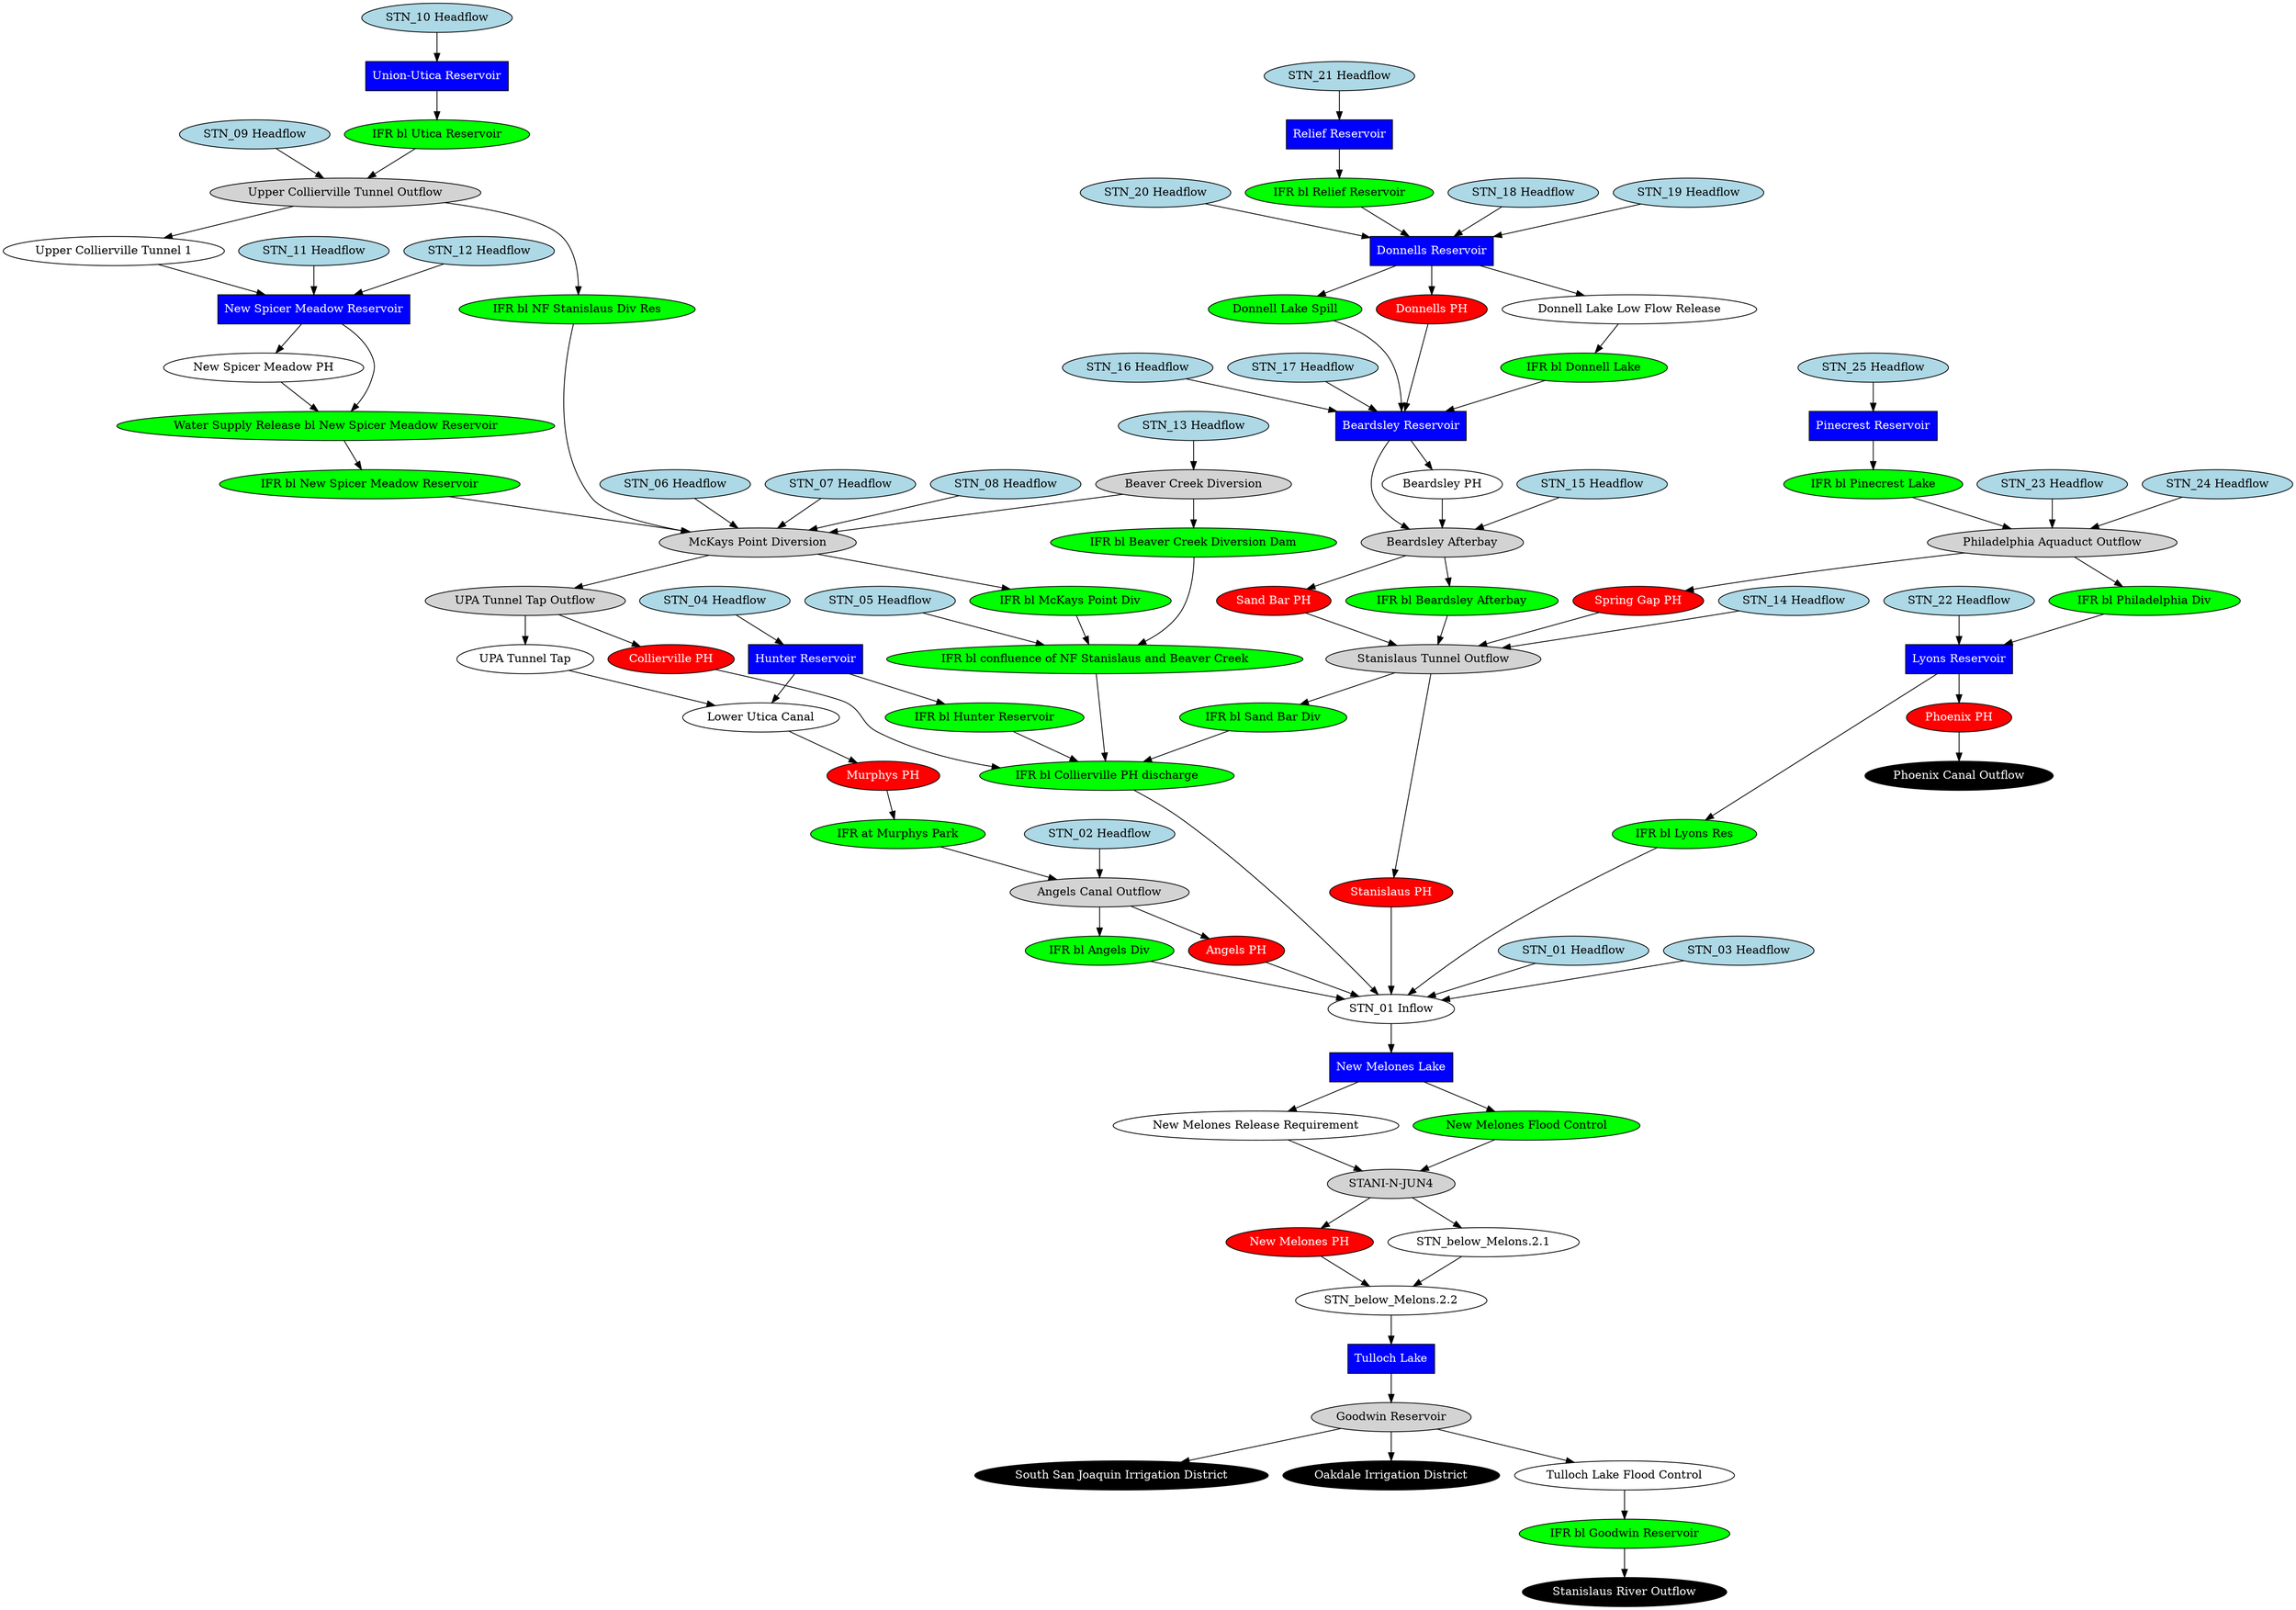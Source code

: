 // stanislaus
digraph stanislaus {
	"Angels PH" [fillcolor=red fontcolor=white shape=oval style=filled]
	"Angels Canal Outflow" [fillcolor=lightgrey fontcolor=black shape=oval style=filled]
	"Beardsley Reservoir" [fillcolor=blue fontcolor=white shape=rect style=filled]
	"Beardsley PH" [fillcolor=white fontcolor=black shape=oval style=filled]
	"Beaver Creek Diversion" [fillcolor=lightgrey fontcolor=black shape=oval style=filled]
	"Collierville PH" [fillcolor=red fontcolor=white shape=oval style=filled]
	"Donnells PH" [fillcolor=red fontcolor=white shape=oval style=filled]
	"Donnells Reservoir" [fillcolor=blue fontcolor=white shape=rect style=filled]
	"Donnell Lake Low Flow Release" [fillcolor=white fontcolor=black shape=oval style=filled]
	"IFR bl Angels Div" [fillcolor=green fontcolor=black shape=oval style=filled]
	"IFR bl Collierville PH discharge" [fillcolor=green fontcolor=black shape=oval style=filled]
	"IFR at Murphys Park" [fillcolor=green fontcolor=black shape=oval style=filled]
	"IFR bl Donnell Lake" [fillcolor=green fontcolor=black shape=oval style=filled]
	"IFR bl Hunter Reservoir" [fillcolor=green fontcolor=black shape=oval style=filled]
	"IFR bl Lyons Res" [fillcolor=green fontcolor=black shape=oval style=filled]
	"IFR bl McKays Point Div" [fillcolor=green fontcolor=black shape=oval style=filled]
	"Water Supply Release bl New Spicer Meadow Reservoir" [fillcolor=green fontcolor=black shape=oval style=filled]
	"IFR bl New Spicer Meadow Reservoir" [fillcolor=green fontcolor=black shape=oval style=filled]
	"IFR bl Philadelphia Div" [fillcolor=green fontcolor=black shape=oval style=filled]
	"IFR bl Relief Reservoir" [fillcolor=green fontcolor=black shape=oval style=filled]
	"IFR bl Sand Bar Div" [fillcolor=green fontcolor=black shape=oval style=filled]
	"IFR bl NF Stanislaus Div Res" [fillcolor=green fontcolor=black shape=oval style=filled]
	"IFR bl Beaver Creek Diversion Dam" [fillcolor=green fontcolor=black shape=oval style=filled]
	"IFR bl confluence of NF Stanislaus and Beaver Creek" [fillcolor=green fontcolor=black shape=oval style=filled]
	"IFR bl Goodwin Reservoir" [fillcolor=green fontcolor=black shape=oval style=filled]
	"IFR bl Pinecrest Lake" [fillcolor=green fontcolor=black shape=oval style=filled]
	"IFR bl Utica Reservoir" [fillcolor=green fontcolor=black shape=oval style=filled]
	"IFR bl Beardsley Afterbay" [fillcolor=green fontcolor=black shape=oval style=filled]
	"Hunter Reservoir" [fillcolor=blue fontcolor=white shape=rect style=filled]
	"Lyons Reservoir" [fillcolor=blue fontcolor=white shape=rect style=filled]
	"McKays Point Diversion" [fillcolor=lightgrey fontcolor=black shape=oval style=filled]
	"Murphys PH" [fillcolor=red fontcolor=white shape=oval style=filled]
	"New Melones Lake" [fillcolor=blue fontcolor=white shape=rect style=filled]
	"New Melones PH" [fillcolor=red fontcolor=white shape=oval style=filled]
	"New Spicer Meadow Reservoir" [fillcolor=blue fontcolor=white shape=rect style=filled]
	"New Spicer Meadow PH" [fillcolor=white fontcolor=black shape=oval style=filled]
	"Philadelphia Aquaduct Outflow" [fillcolor=lightgrey fontcolor=black shape=oval style=filled]
	"Phoenix Canal Outflow" [fillcolor=black fontcolor=white shape=oval style=filled]
	"Phoenix PH" [fillcolor=red fontcolor=white shape=oval style=filled]
	"Pinecrest Reservoir" [fillcolor=blue fontcolor=white shape=rect style=filled]
	"Relief Reservoir" [fillcolor=blue fontcolor=white shape=rect style=filled]
	"Sand Bar PH" [fillcolor=red fontcolor=white shape=oval style=filled]
	"Beardsley Afterbay" [fillcolor=lightgrey fontcolor=black shape=oval style=filled]
	"Spring Gap PH" [fillcolor=red fontcolor=white shape=oval style=filled]
	"Stanislaus PH" [fillcolor=red fontcolor=white shape=oval style=filled]
	"Stanislaus Tunnel Outflow" [fillcolor=lightgrey fontcolor=black shape=oval style=filled]
	"South San Joaquin Irrigation District" [fillcolor=black fontcolor=white shape=oval style=filled]
	"Oakdale Irrigation District" [fillcolor=black fontcolor=white shape=oval style=filled]
	"Stanislaus River Outflow" [fillcolor=black fontcolor=white shape=oval style=filled]
	"STN_01 Headflow" [fillcolor=lightblue fontcolor=black shape=oval style=filled]
	"STN_01 Inflow" [fillcolor=white fontcolor=black shape=oval style=filled]
	"STN_02 Headflow" [fillcolor=lightblue fontcolor=black shape=oval style=filled]
	"STN_03 Headflow" [fillcolor=lightblue fontcolor=black shape=oval style=filled]
	"STN_04 Headflow" [fillcolor=lightblue fontcolor=black shape=oval style=filled]
	"STN_05 Headflow" [fillcolor=lightblue fontcolor=black shape=oval style=filled]
	"STN_06 Headflow" [fillcolor=lightblue fontcolor=black shape=oval style=filled]
	"STN_07 Headflow" [fillcolor=lightblue fontcolor=black shape=oval style=filled]
	"STN_08 Headflow" [fillcolor=lightblue fontcolor=black shape=oval style=filled]
	"STN_09 Headflow" [fillcolor=lightblue fontcolor=black shape=oval style=filled]
	"STN_10 Headflow" [fillcolor=lightblue fontcolor=black shape=oval style=filled]
	"STN_11 Headflow" [fillcolor=lightblue fontcolor=black shape=oval style=filled]
	"STN_12 Headflow" [fillcolor=lightblue fontcolor=black shape=oval style=filled]
	"STN_13 Headflow" [fillcolor=lightblue fontcolor=black shape=oval style=filled]
	"STN_14 Headflow" [fillcolor=lightblue fontcolor=black shape=oval style=filled]
	"STN_15 Headflow" [fillcolor=lightblue fontcolor=black shape=oval style=filled]
	"STN_16 Headflow" [fillcolor=lightblue fontcolor=black shape=oval style=filled]
	"STN_17 Headflow" [fillcolor=lightblue fontcolor=black shape=oval style=filled]
	"STN_18 Headflow" [fillcolor=lightblue fontcolor=black shape=oval style=filled]
	"STN_19 Headflow" [fillcolor=lightblue fontcolor=black shape=oval style=filled]
	"STN_20 Headflow" [fillcolor=lightblue fontcolor=black shape=oval style=filled]
	"STN_21 Headflow" [fillcolor=lightblue fontcolor=black shape=oval style=filled]
	"STN_22 Headflow" [fillcolor=lightblue fontcolor=black shape=oval style=filled]
	"STN_23 Headflow" [fillcolor=lightblue fontcolor=black shape=oval style=filled]
	"STN_24 Headflow" [fillcolor=lightblue fontcolor=black shape=oval style=filled]
	"STN_25 Headflow" [fillcolor=lightblue fontcolor=black shape=oval style=filled]
	"Tulloch Lake" [fillcolor=blue fontcolor=white shape=rect style=filled]
	"Tulloch Lake Flood Control" [fillcolor=white fontcolor=black shape=oval style=filled]
	"Donnell Lake Spill" [fillcolor=green fontcolor=black shape=oval style=filled]
	"Goodwin Reservoir" [fillcolor=lightgrey fontcolor=black shape=oval style=filled]
	"Union-Utica Reservoir" [fillcolor=blue fontcolor=white shape=rect style=filled]
	"Lower Utica Canal" [fillcolor=white fontcolor=black shape=oval style=filled]
	"UPA Tunnel Tap" [fillcolor=white fontcolor=black shape=oval style=filled]
	"UPA Tunnel Tap Outflow" [fillcolor=lightgrey fontcolor=black shape=oval style=filled]
	"Upper Collierville Tunnel Outflow" [fillcolor=lightgrey fontcolor=black shape=oval style=filled]
	"Upper Collierville Tunnel 1" [fillcolor=white fontcolor=black shape=oval style=filled]
	"New Melones Release Requirement" [fillcolor=white fontcolor=black shape=oval style=filled]
	"New Melones Flood Control" [fillcolor=green fontcolor=black shape=oval style=filled]
	"STN_below_Melons.2.1" [fillcolor=white fontcolor=black shape=oval style=filled]
	"STN_below_Melons.2.2" [fillcolor=white fontcolor=black shape=oval style=filled]
	"STANI-N-JUN4" [fillcolor=lightgrey fontcolor=black shape=oval style=filled]
	"Angels Canal Outflow" -> "Angels PH"
	"Angels Canal Outflow" -> "IFR bl Angels Div"
	"Donnells Reservoir" -> "Donnells PH"
	"Donnells Reservoir" -> "Donnell Lake Low Flow Release"
	"Donnell Lake Low Flow Release" -> "IFR bl Donnell Lake"
	"Donnells Reservoir" -> "Donnell Lake Spill"
	"Upper Collierville Tunnel Outflow" -> "IFR bl NF Stanislaus Div Res"
	"McKays Point Diversion" -> "UPA Tunnel Tap Outflow"
	"Hunter Reservoir" -> "IFR bl Hunter Reservoir"
	"Water Supply Release bl New Spicer Meadow Reservoir" -> "IFR bl New Spicer Meadow Reservoir"
	"New Spicer Meadow Reservoir" -> "New Spicer Meadow PH"
	"Philadelphia Aquaduct Outflow" -> "Spring Gap PH"
	"Pinecrest Reservoir" -> "IFR bl Pinecrest Lake"
	"Relief Reservoir" -> "IFR bl Relief Reservoir"
	"Beardsley Afterbay" -> "Sand Bar PH"
	"Stanislaus Tunnel Outflow" -> "Stanislaus PH"
	"STN_01 Headflow" -> "STN_01 Inflow"
	"McKays Point Diversion" -> "IFR bl McKays Point Div"
	"Union-Utica Reservoir" -> "IFR bl Utica Reservoir"
	"Beardsley Afterbay" -> "IFR bl Beardsley Afterbay"
	"Beardsley Reservoir" -> "Beardsley PH"
	"UPA Tunnel Tap Outflow" -> "UPA Tunnel Tap"
	"Lower Utica Canal" -> "Murphys PH"
	"UPA Tunnel Tap Outflow" -> "Collierville PH"
	"Stanislaus Tunnel Outflow" -> "IFR bl Sand Bar Div"
	"Lyons Reservoir" -> "IFR bl Lyons Res"
	"Goodwin Reservoir" -> "Oakdale Irrigation District"
	"Goodwin Reservoir" -> "South San Joaquin Irrigation District"
	"Goodwin Reservoir" -> "Tulloch Lake Flood Control"
	"Tulloch Lake Flood Control" -> "IFR bl Goodwin Reservoir"
	"New Melones Lake" -> "New Melones Release Requirement"
	"STANI-N-JUN4" -> "STN_below_Melons.2.1"
	"STN_01 Inflow" -> "New Melones Lake"
	"Upper Collierville Tunnel Outflow" -> "Upper Collierville Tunnel 1"
	"Angels PH" -> "STN_01 Inflow"
	"IFR bl Angels Div" -> "STN_01 Inflow"
	"IFR bl Beaver Creek Diversion Dam" -> "IFR bl confluence of NF Stanislaus and Beaver Creek"
	"Beaver Creek Diversion" -> "IFR bl Beaver Creek Diversion Dam"
	"Beaver Creek Diversion" -> "McKays Point Diversion"
	"Phoenix PH" -> "Phoenix Canal Outflow"
	"New Spicer Meadow Reservoir" -> "Water Supply Release bl New Spicer Meadow Reservoir"
	"New Spicer Meadow PH" -> "Water Supply Release bl New Spicer Meadow Reservoir"
	"Murphys PH" -> "IFR at Murphys Park"
	"IFR bl Sand Bar Div" -> "IFR bl Collierville PH discharge"
	"IFR bl Hunter Reservoir" -> "IFR bl Collierville PH discharge"
	"IFR bl confluence of NF Stanislaus and Beaver Creek" -> "IFR bl Collierville PH discharge"
	"Sand Bar PH" -> "Stanislaus Tunnel Outflow"
	"Philadelphia Aquaduct Outflow" -> "IFR bl Philadelphia Div"
	"IFR bl Lyons Res" -> "STN_01 Inflow"
	"IFR bl Goodwin Reservoir" -> "Stanislaus River Outflow"
	"STN_02 Headflow" -> "Angels Canal Outflow"
	"IFR at Murphys Park" -> "Angels Canal Outflow"
	"IFR bl Collierville PH discharge" -> "STN_01 Inflow"
	"STN_03 Headflow" -> "STN_01 Inflow"
	"STN_04 Headflow" -> "Hunter Reservoir"
	"STN_05 Headflow" -> "IFR bl confluence of NF Stanislaus and Beaver Creek"
	"IFR bl McKays Point Div" -> "IFR bl confluence of NF Stanislaus and Beaver Creek"
	"STN_06 Headflow" -> "McKays Point Diversion"
	"STN_07 Headflow" -> "McKays Point Diversion"
	"IFR bl New Spicer Meadow Reservoir" -> "McKays Point Diversion"
	"STN_08 Headflow" -> "McKays Point Diversion"
	"IFR bl NF Stanislaus Div Res" -> "McKays Point Diversion"
	"STN_09 Headflow" -> "Upper Collierville Tunnel Outflow"
	"IFR bl Utica Reservoir" -> "Upper Collierville Tunnel Outflow"
	"STN_10 Headflow" -> "Union-Utica Reservoir"
	"STN_11 Headflow" -> "New Spicer Meadow Reservoir"
	"STN_13 Headflow" -> "Beaver Creek Diversion"
	"STN_14 Headflow" -> "Stanislaus Tunnel Outflow"
	"IFR bl Beardsley Afterbay" -> "Stanislaus Tunnel Outflow"
	"STN_15 Headflow" -> "Beardsley Afterbay"
	"Beardsley Reservoir" -> "Beardsley Afterbay"
	"Beardsley PH" -> "Beardsley Afterbay"
	"STN_16 Headflow" -> "Beardsley Reservoir"
	"STN_17 Headflow" -> "Beardsley Reservoir"
	"Donnell Lake Spill" -> "Beardsley Reservoir"
	"IFR bl Donnell Lake" -> "Beardsley Reservoir"
	"STN_18 Headflow" -> "Donnells Reservoir"
	"STN_19 Headflow" -> "Donnells Reservoir"
	"STN_21 Headflow" -> "Relief Reservoir"
	"IFR bl Philadelphia Div" -> "Lyons Reservoir"
	"STN_22 Headflow" -> "Lyons Reservoir"
	"STN_23 Headflow" -> "Philadelphia Aquaduct Outflow"
	"IFR bl Pinecrest Lake" -> "Philadelphia Aquaduct Outflow"
	"STN_24 Headflow" -> "Philadelphia Aquaduct Outflow"
	"STN_25 Headflow" -> "Pinecrest Reservoir"
	"IFR bl Relief Reservoir" -> "Donnells Reservoir"
	"STN_20 Headflow" -> "Donnells Reservoir"
	"Hunter Reservoir" -> "Lower Utica Canal"
	"UPA Tunnel Tap" -> "Lower Utica Canal"
	"STN_12 Headflow" -> "New Spicer Meadow Reservoir"
	"Donnells PH" -> "Beardsley Reservoir"
	"Upper Collierville Tunnel 1" -> "New Spicer Meadow Reservoir"
	"Collierville PH" -> "IFR bl Collierville PH discharge"
	"Stanislaus PH" -> "STN_01 Inflow"
	"Spring Gap PH" -> "Stanislaus Tunnel Outflow"
	"Lyons Reservoir" -> "Phoenix PH"
	"New Melones Lake" -> "New Melones Flood Control"
	"New Melones Release Requirement" -> "STANI-N-JUN4"
	"New Melones Flood Control" -> "STANI-N-JUN4"
	"STANI-N-JUN4" -> "New Melones PH"
	"Tulloch Lake" -> "Goodwin Reservoir"
	"STN_below_Melons.2.2" -> "Tulloch Lake"
	"STN_below_Melons.2.1" -> "STN_below_Melons.2.2"
	"New Melones PH" -> "STN_below_Melons.2.2"
}
